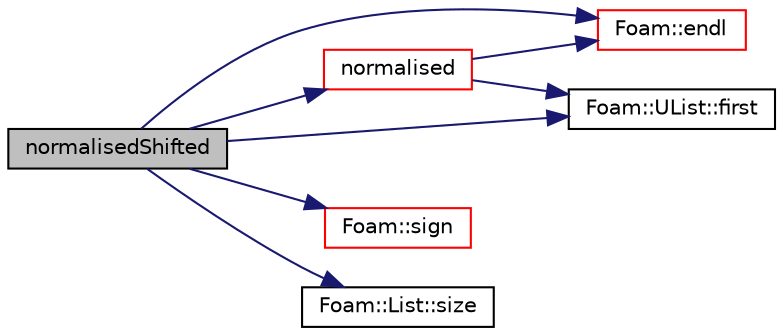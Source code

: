 digraph "normalisedShifted"
{
  bgcolor="transparent";
  edge [fontname="Helvetica",fontsize="10",labelfontname="Helvetica",labelfontsize="10"];
  node [fontname="Helvetica",fontsize="10",shape=record];
  rankdir="LR";
  Node1995 [label="normalisedShifted",height=0.2,width=0.4,color="black", fillcolor="grey75", style="filled", fontcolor="black"];
  Node1995 -> Node1996 [color="midnightblue",fontsize="10",style="solid",fontname="Helvetica"];
  Node1996 [label="Foam::endl",height=0.2,width=0.4,color="red",URL="$a21851.html#a2db8fe02a0d3909e9351bb4275b23ce4",tooltip="Add newline and flush stream. "];
  Node1995 -> Node1998 [color="midnightblue",fontsize="10",style="solid",fontname="Helvetica"];
  Node1998 [label="Foam::UList::first",height=0.2,width=0.4,color="black",URL="$a26837.html#a1c9828bc3de9502754d944c95a2ce0d9",tooltip="Return the first element of the list. "];
  Node1995 -> Node1999 [color="midnightblue",fontsize="10",style="solid",fontname="Helvetica"];
  Node1999 [label="normalised",height=0.2,width=0.4,color="red",URL="$a25517.html#a8e68a759f0bcb21f4f133737e1318ef6"];
  Node1999 -> Node1996 [color="midnightblue",fontsize="10",style="solid",fontname="Helvetica"];
  Node1999 -> Node1998 [color="midnightblue",fontsize="10",style="solid",fontname="Helvetica"];
  Node1995 -> Node2307 [color="midnightblue",fontsize="10",style="solid",fontname="Helvetica"];
  Node2307 [label="Foam::sign",height=0.2,width=0.4,color="red",URL="$a21851.html#a221fd301d6c49c5bd4a6c0f5ccb893b2"];
  Node1995 -> Node2088 [color="midnightblue",fontsize="10",style="solid",fontname="Helvetica"];
  Node2088 [label="Foam::List::size",height=0.2,width=0.4,color="black",URL="$a26833.html#a8a5f6fa29bd4b500caf186f60245b384",tooltip="Override size to be inconsistent with allocated storage. "];
}
